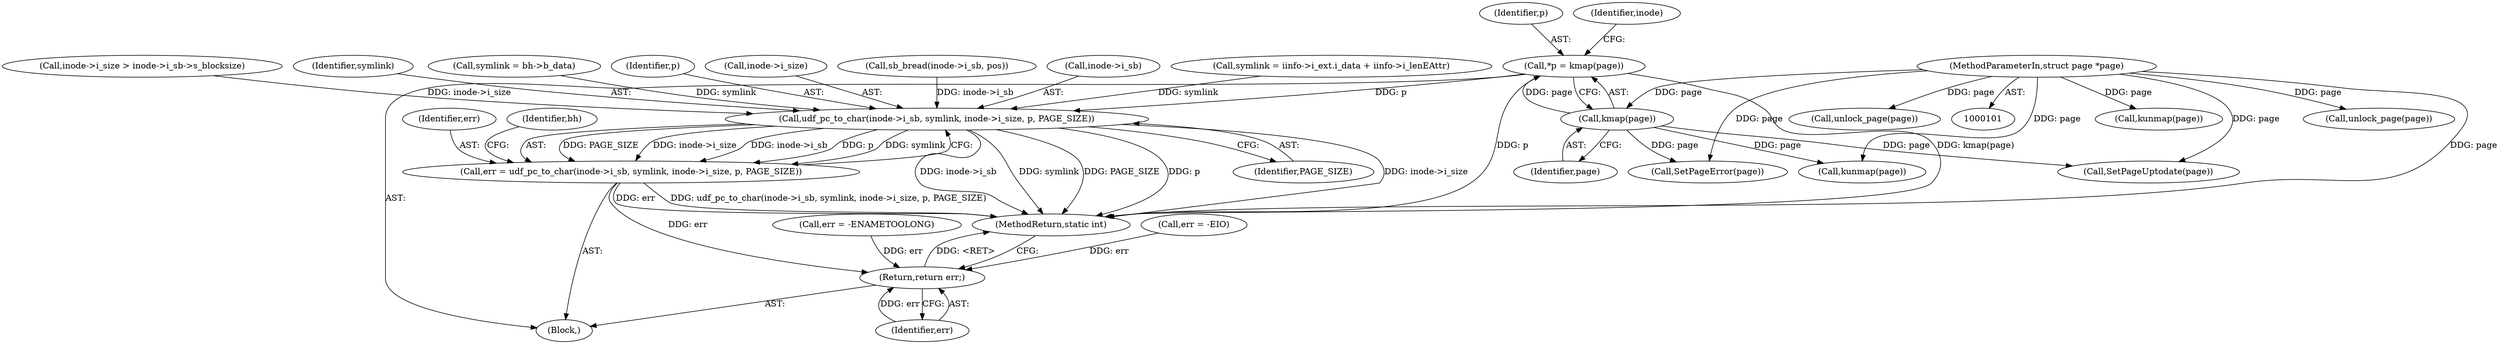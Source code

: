 digraph "0_linux_0e5cc9a40ada6046e6bc3bdfcd0c0d7e4b706b14_2@pointer" {
"1000120" [label="(Call,*p = kmap(page))"];
"1000122" [label="(Call,kmap(page))"];
"1000103" [label="(MethodParameterIn,struct page *page)"];
"1000199" [label="(Call,udf_pc_to_char(inode->i_sb, symlink, inode->i_size, p, PAGE_SIZE))"];
"1000197" [label="(Call,err = udf_pc_to_char(inode->i_sb, symlink, inode->i_size, p, PAGE_SIZE))"];
"1000240" [label="(Return,return err;)"];
"1000121" [label="(Identifier,p)"];
"1000241" [label="(Identifier,err)"];
"1000223" [label="(Call,unlock_page(page))"];
"1000208" [label="(Identifier,PAGE_SIZE)"];
"1000104" [label="(Block,)"];
"1000204" [label="(Call,inode->i_size)"];
"1000236" [label="(Call,kunmap(page))"];
"1000187" [label="(Call,err = -EIO)"];
"1000233" [label="(Call,SetPageError(page))"];
"1000178" [label="(Call,sb_bread(inode->i_sb, pos))"];
"1000103" [label="(MethodParameterIn,struct page *page)"];
"1000221" [label="(Call,kunmap(page))"];
"1000242" [label="(MethodReturn,static int)"];
"1000219" [label="(Call,SetPageUptodate(page))"];
"1000129" [label="(Identifier,inode)"];
"1000122" [label="(Call,kmap(page))"];
"1000238" [label="(Call,unlock_page(page))"];
"1000198" [label="(Identifier,err)"];
"1000137" [label="(Call,err = -ENAMETOOLONG)"];
"1000199" [label="(Call,udf_pc_to_char(inode->i_sb, symlink, inode->i_size, p, PAGE_SIZE))"];
"1000200" [label="(Call,inode->i_sb)"];
"1000197" [label="(Call,err = udf_pc_to_char(inode->i_sb, symlink, inode->i_size, p, PAGE_SIZE))"];
"1000210" [label="(Identifier,bh)"];
"1000120" [label="(Call,*p = kmap(page))"];
"1000163" [label="(Call,symlink = iinfo->i_ext.i_data + iinfo->i_lenEAttr)"];
"1000127" [label="(Call,inode->i_size > inode->i_sb->s_blocksize)"];
"1000123" [label="(Identifier,page)"];
"1000203" [label="(Identifier,symlink)"];
"1000240" [label="(Return,return err;)"];
"1000192" [label="(Call,symlink = bh->b_data)"];
"1000207" [label="(Identifier,p)"];
"1000120" -> "1000104"  [label="AST: "];
"1000120" -> "1000122"  [label="CFG: "];
"1000121" -> "1000120"  [label="AST: "];
"1000122" -> "1000120"  [label="AST: "];
"1000129" -> "1000120"  [label="CFG: "];
"1000120" -> "1000242"  [label="DDG: p"];
"1000120" -> "1000242"  [label="DDG: kmap(page)"];
"1000122" -> "1000120"  [label="DDG: page"];
"1000120" -> "1000199"  [label="DDG: p"];
"1000122" -> "1000123"  [label="CFG: "];
"1000123" -> "1000122"  [label="AST: "];
"1000103" -> "1000122"  [label="DDG: page"];
"1000122" -> "1000219"  [label="DDG: page"];
"1000122" -> "1000233"  [label="DDG: page"];
"1000122" -> "1000236"  [label="DDG: page"];
"1000103" -> "1000101"  [label="AST: "];
"1000103" -> "1000242"  [label="DDG: page"];
"1000103" -> "1000219"  [label="DDG: page"];
"1000103" -> "1000221"  [label="DDG: page"];
"1000103" -> "1000223"  [label="DDG: page"];
"1000103" -> "1000233"  [label="DDG: page"];
"1000103" -> "1000236"  [label="DDG: page"];
"1000103" -> "1000238"  [label="DDG: page"];
"1000199" -> "1000197"  [label="AST: "];
"1000199" -> "1000208"  [label="CFG: "];
"1000200" -> "1000199"  [label="AST: "];
"1000203" -> "1000199"  [label="AST: "];
"1000204" -> "1000199"  [label="AST: "];
"1000207" -> "1000199"  [label="AST: "];
"1000208" -> "1000199"  [label="AST: "];
"1000197" -> "1000199"  [label="CFG: "];
"1000199" -> "1000242"  [label="DDG: inode->i_sb"];
"1000199" -> "1000242"  [label="DDG: symlink"];
"1000199" -> "1000242"  [label="DDG: PAGE_SIZE"];
"1000199" -> "1000242"  [label="DDG: p"];
"1000199" -> "1000242"  [label="DDG: inode->i_size"];
"1000199" -> "1000197"  [label="DDG: PAGE_SIZE"];
"1000199" -> "1000197"  [label="DDG: inode->i_size"];
"1000199" -> "1000197"  [label="DDG: inode->i_sb"];
"1000199" -> "1000197"  [label="DDG: p"];
"1000199" -> "1000197"  [label="DDG: symlink"];
"1000178" -> "1000199"  [label="DDG: inode->i_sb"];
"1000163" -> "1000199"  [label="DDG: symlink"];
"1000192" -> "1000199"  [label="DDG: symlink"];
"1000127" -> "1000199"  [label="DDG: inode->i_size"];
"1000197" -> "1000104"  [label="AST: "];
"1000198" -> "1000197"  [label="AST: "];
"1000210" -> "1000197"  [label="CFG: "];
"1000197" -> "1000242"  [label="DDG: udf_pc_to_char(inode->i_sb, symlink, inode->i_size, p, PAGE_SIZE)"];
"1000197" -> "1000242"  [label="DDG: err"];
"1000197" -> "1000240"  [label="DDG: err"];
"1000240" -> "1000104"  [label="AST: "];
"1000240" -> "1000241"  [label="CFG: "];
"1000241" -> "1000240"  [label="AST: "];
"1000242" -> "1000240"  [label="CFG: "];
"1000240" -> "1000242"  [label="DDG: <RET>"];
"1000241" -> "1000240"  [label="DDG: err"];
"1000187" -> "1000240"  [label="DDG: err"];
"1000137" -> "1000240"  [label="DDG: err"];
}

